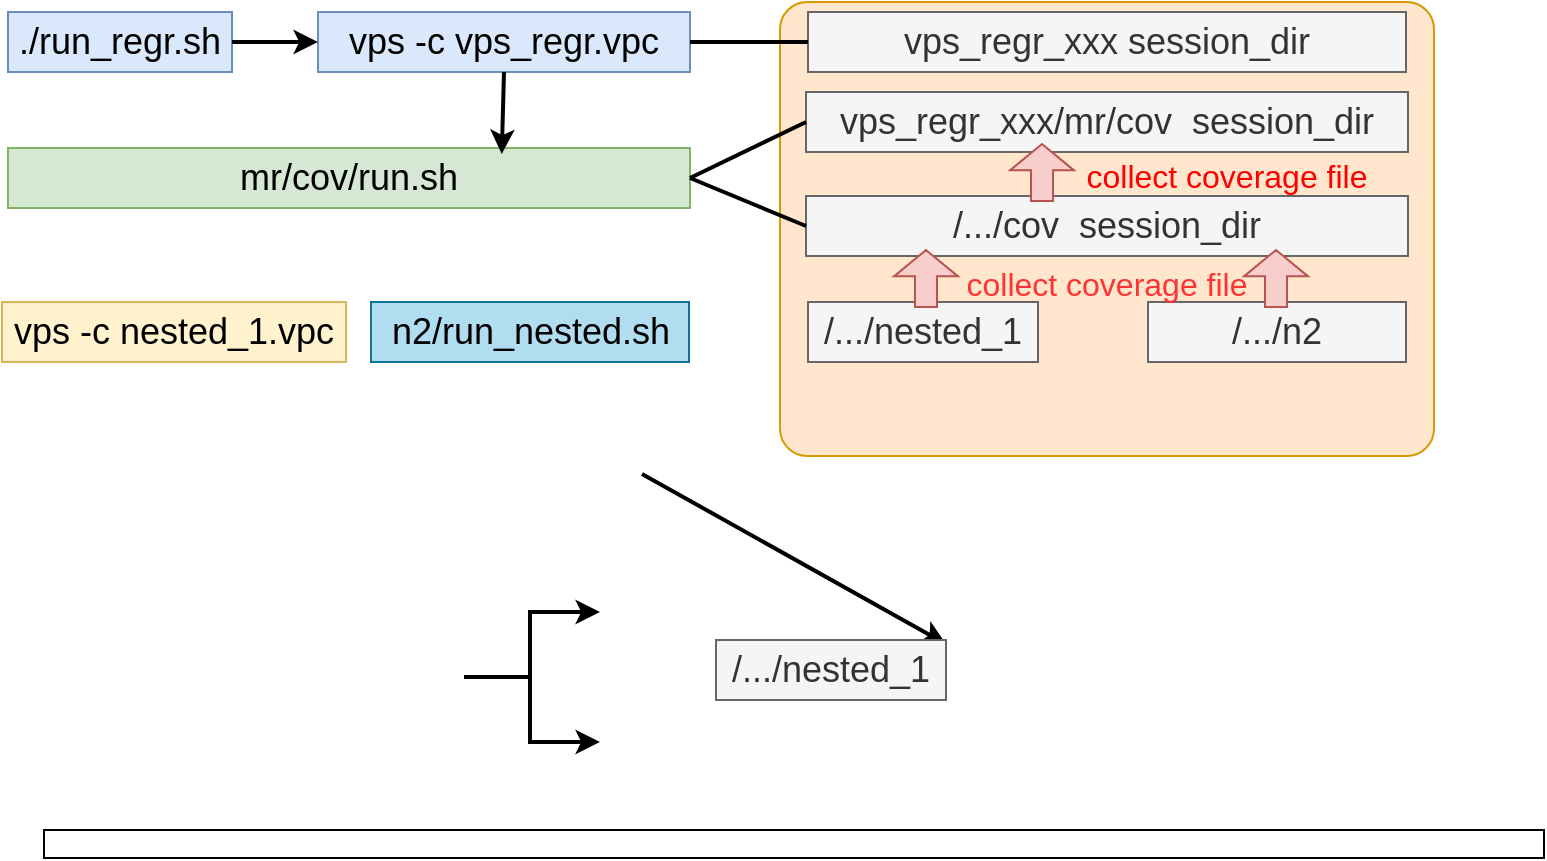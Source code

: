 <mxfile version="22.1.3" type="github">
  <diagram name="第 1 页" id="CNPN29gQGGgicb1FF7h-">
    <mxGraphModel dx="794" dy="478" grid="0" gridSize="10" guides="1" tooltips="1" connect="1" arrows="1" fold="1" page="1" pageScale="1" pageWidth="827" pageHeight="1169" math="0" shadow="0">
      <root>
        <mxCell id="0" />
        <mxCell id="1" parent="0" />
        <mxCell id="eLOrg-9Cc9pyKztP_usg-1" value="" style="rounded=1;whiteSpace=wrap;html=1;arcSize=6;fillColor=#ffe6cc;strokeColor=#d79b00;" vertex="1" parent="1">
          <mxGeometry x="425" y="46" width="327" height="227" as="geometry" />
        </mxCell>
        <mxCell id="eLOrg-9Cc9pyKztP_usg-3" value="./run_regr.sh" style="text;html=1;align=center;verticalAlign=middle;whiteSpace=wrap;rounded=0;fontSize=18;strokeColor=#6c8ebf;fillColor=#dae8fc;" vertex="1" parent="1">
          <mxGeometry x="39" y="51" width="112" height="30" as="geometry" />
        </mxCell>
        <mxCell id="eLOrg-9Cc9pyKztP_usg-4" value="vps -c vps_regr.vpc" style="text;html=1;align=center;verticalAlign=middle;whiteSpace=wrap;rounded=0;fontSize=18;strokeColor=#6c8ebf;fillColor=#dae8fc;" vertex="1" parent="1">
          <mxGeometry x="194" y="51" width="186" height="30" as="geometry" />
        </mxCell>
        <mxCell id="eLOrg-9Cc9pyKztP_usg-5" value="mr/cov/run.sh" style="text;html=1;align=center;verticalAlign=middle;whiteSpace=wrap;rounded=0;fontSize=18;strokeColor=#82b366;fillColor=#d5e8d4;" vertex="1" parent="1">
          <mxGeometry x="39" y="119" width="341" height="30" as="geometry" />
        </mxCell>
        <mxCell id="eLOrg-9Cc9pyKztP_usg-6" value="" style="endArrow=classic;html=1;rounded=0;exitX=1;exitY=0.5;exitDx=0;exitDy=0;entryX=0;entryY=0.5;entryDx=0;entryDy=0;strokeWidth=2;" edge="1" parent="1" source="eLOrg-9Cc9pyKztP_usg-3" target="eLOrg-9Cc9pyKztP_usg-4">
          <mxGeometry width="50" height="50" relative="1" as="geometry">
            <mxPoint x="367" y="258" as="sourcePoint" />
            <mxPoint x="417" y="208" as="targetPoint" />
          </mxGeometry>
        </mxCell>
        <mxCell id="eLOrg-9Cc9pyKztP_usg-7" value="" style="endArrow=classic;html=1;rounded=0;exitX=0.5;exitY=1;exitDx=0;exitDy=0;entryX=0.724;entryY=0.1;entryDx=0;entryDy=0;strokeWidth=2;entryPerimeter=0;" edge="1" parent="1" source="eLOrg-9Cc9pyKztP_usg-4" target="eLOrg-9Cc9pyKztP_usg-5">
          <mxGeometry width="50" height="50" relative="1" as="geometry">
            <mxPoint x="161" y="76" as="sourcePoint" />
            <mxPoint x="204" y="76" as="targetPoint" />
          </mxGeometry>
        </mxCell>
        <mxCell id="eLOrg-9Cc9pyKztP_usg-10" value="vps_regr_xxx/mr/cov&amp;nbsp; session_dir" style="text;html=1;align=center;verticalAlign=middle;whiteSpace=wrap;rounded=0;fontSize=18;strokeColor=#666666;fillColor=#f5f5f5;fontColor=#333333;" vertex="1" parent="1">
          <mxGeometry x="438" y="91" width="301" height="30" as="geometry" />
        </mxCell>
        <mxCell id="eLOrg-9Cc9pyKztP_usg-11" value="vps -c nested_1.vpc" style="text;html=1;align=center;verticalAlign=middle;whiteSpace=wrap;rounded=0;fontSize=18;strokeColor=#d6b656;fillColor=#fff2cc;" vertex="1" parent="1">
          <mxGeometry x="36" y="196" width="172" height="30" as="geometry" />
        </mxCell>
        <mxCell id="eLOrg-9Cc9pyKztP_usg-12" value="n2/run_nested.sh" style="text;html=1;align=center;verticalAlign=middle;whiteSpace=wrap;rounded=0;fontSize=18;strokeColor=#10739e;fillColor=#b1ddf0;" vertex="1" parent="1">
          <mxGeometry x="220.5" y="196" width="159" height="30" as="geometry" />
        </mxCell>
        <mxCell id="eLOrg-9Cc9pyKztP_usg-13" value="/.../n2" style="text;html=1;align=center;verticalAlign=middle;whiteSpace=wrap;rounded=0;fontSize=18;strokeColor=#666666;fillColor=#f5f5f5;fontColor=#333333;" vertex="1" parent="1">
          <mxGeometry x="609" y="196" width="129" height="30" as="geometry" />
        </mxCell>
        <mxCell id="eLOrg-9Cc9pyKztP_usg-15" value="" style="strokeWidth=2;html=1;shape=mxgraph.flowchart.annotation_2;align=left;labelPosition=right;pointerEvents=1;treeFolding=0;portConstraint=none;portConstraintRotation=0;comic=0;enumerate=0;dropTarget=0;fixDash=0;verticalAlign=middle;noLabel=0;snapToPoint=0;treeMoving=0;collapsible=0;" vertex="1" parent="1">
          <mxGeometry x="267" y="351" width="66" height="65" as="geometry" />
        </mxCell>
        <mxCell id="eLOrg-9Cc9pyKztP_usg-16" value="" style="endArrow=classic;html=1;rounded=0;strokeWidth=2;" edge="1" parent="1">
          <mxGeometry width="50" height="50" relative="1" as="geometry">
            <mxPoint x="300" y="351" as="sourcePoint" />
            <mxPoint x="335" y="351" as="targetPoint" />
          </mxGeometry>
        </mxCell>
        <mxCell id="eLOrg-9Cc9pyKztP_usg-17" value="" style="endArrow=classic;html=1;rounded=0;strokeWidth=2;" edge="1" parent="1">
          <mxGeometry width="50" height="50" relative="1" as="geometry">
            <mxPoint x="300" y="416" as="sourcePoint" />
            <mxPoint x="335" y="416" as="targetPoint" />
          </mxGeometry>
        </mxCell>
        <mxCell id="eLOrg-9Cc9pyKztP_usg-18" value="" style="endArrow=classic;html=1;rounded=0;strokeWidth=2;entryX=0;entryY=0.5;entryDx=0;entryDy=0;exitX=1;exitY=0.5;exitDx=0;exitDy=0;" edge="1" parent="1">
          <mxGeometry width="50" height="50" relative="1" as="geometry">
            <mxPoint x="356" y="282" as="sourcePoint" />
            <mxPoint x="508" y="367" as="targetPoint" />
          </mxGeometry>
        </mxCell>
        <mxCell id="eLOrg-9Cc9pyKztP_usg-19" value="" style="rounded=0;whiteSpace=wrap;html=1;fillColor=none;" vertex="1" parent="1">
          <mxGeometry x="57" y="460" width="750" height="14" as="geometry" />
        </mxCell>
        <mxCell id="eLOrg-9Cc9pyKztP_usg-20" value="vps_regr_xxx session_dir" style="text;html=1;align=center;verticalAlign=middle;whiteSpace=wrap;rounded=0;fontSize=18;strokeColor=#666666;fillColor=#f5f5f5;fontColor=#333333;" vertex="1" parent="1">
          <mxGeometry x="439" y="51" width="299" height="30" as="geometry" />
        </mxCell>
        <mxCell id="eLOrg-9Cc9pyKztP_usg-21" value="" style="endArrow=none;html=1;rounded=0;strokeWidth=2;entryX=0;entryY=0.5;entryDx=0;entryDy=0;exitX=1;exitY=0.5;exitDx=0;exitDy=0;endFill=0;" edge="1" parent="1" source="eLOrg-9Cc9pyKztP_usg-5" target="eLOrg-9Cc9pyKztP_usg-10">
          <mxGeometry width="50" height="50" relative="1" as="geometry">
            <mxPoint x="447" y="421" as="sourcePoint" />
            <mxPoint x="490" y="421" as="targetPoint" />
          </mxGeometry>
        </mxCell>
        <mxCell id="eLOrg-9Cc9pyKztP_usg-22" value="/.../cov&amp;nbsp; session_dir" style="text;html=1;align=center;verticalAlign=middle;whiteSpace=wrap;rounded=0;fontSize=18;strokeColor=#666666;fillColor=#f5f5f5;fontColor=#333333;" vertex="1" parent="1">
          <mxGeometry x="438" y="143" width="301" height="30" as="geometry" />
        </mxCell>
        <mxCell id="eLOrg-9Cc9pyKztP_usg-23" value="" style="endArrow=none;html=1;rounded=0;strokeWidth=2;exitX=1;exitY=0.5;exitDx=0;exitDy=0;entryX=0;entryY=0.5;entryDx=0;entryDy=0;endFill=0;" edge="1" parent="1" source="eLOrg-9Cc9pyKztP_usg-5" target="eLOrg-9Cc9pyKztP_usg-22">
          <mxGeometry width="50" height="50" relative="1" as="geometry">
            <mxPoint x="390" y="148" as="sourcePoint" />
            <mxPoint x="448" y="128" as="targetPoint" />
          </mxGeometry>
        </mxCell>
        <mxCell id="eLOrg-9Cc9pyKztP_usg-24" value="" style="endArrow=none;html=1;rounded=0;strokeWidth=2;exitX=1;exitY=0.5;exitDx=0;exitDy=0;entryX=0;entryY=0.5;entryDx=0;entryDy=0;endFill=0;" edge="1" parent="1" source="eLOrg-9Cc9pyKztP_usg-4" target="eLOrg-9Cc9pyKztP_usg-20">
          <mxGeometry width="50" height="50" relative="1" as="geometry">
            <mxPoint x="390" y="148" as="sourcePoint" />
            <mxPoint x="448" y="173" as="targetPoint" />
          </mxGeometry>
        </mxCell>
        <mxCell id="eLOrg-9Cc9pyKztP_usg-14" value="" style="shape=flexArrow;endArrow=classic;html=1;rounded=0;fillColor=#f8cecc;strokeColor=#b85450;width=11;endSize=4.06;" edge="1" parent="1">
          <mxGeometry width="50" height="50" relative="1" as="geometry">
            <mxPoint x="556" y="146" as="sourcePoint" />
            <mxPoint x="556" y="116.5" as="targetPoint" />
          </mxGeometry>
        </mxCell>
        <mxCell id="eLOrg-9Cc9pyKztP_usg-25" value="collect coverage file" style="text;html=1;align=center;verticalAlign=middle;whiteSpace=wrap;rounded=0;fontSize=16;fontColor=#FF0000;" vertex="1" parent="1">
          <mxGeometry x="558" y="118" width="181" height="30" as="geometry" />
        </mxCell>
        <mxCell id="eLOrg-9Cc9pyKztP_usg-26" value="/.../nested_1" style="text;html=1;align=center;verticalAlign=middle;whiteSpace=wrap;rounded=0;fontSize=18;strokeColor=#666666;fillColor=#f5f5f5;fontColor=#333333;" vertex="1" parent="1">
          <mxGeometry x="439" y="196" width="115" height="30" as="geometry" />
        </mxCell>
        <mxCell id="eLOrg-9Cc9pyKztP_usg-27" value="/.../nested_1" style="text;html=1;align=center;verticalAlign=middle;whiteSpace=wrap;rounded=0;fontSize=18;strokeColor=#666666;fillColor=#f5f5f5;fontColor=#333333;" vertex="1" parent="1">
          <mxGeometry x="393" y="365" width="115" height="30" as="geometry" />
        </mxCell>
        <mxCell id="eLOrg-9Cc9pyKztP_usg-28" value="" style="shape=flexArrow;endArrow=classic;html=1;rounded=0;fillColor=#f8cecc;strokeColor=#b85450;width=11;endSize=4.06;" edge="1" parent="1">
          <mxGeometry width="50" height="50" relative="1" as="geometry">
            <mxPoint x="498" y="199" as="sourcePoint" />
            <mxPoint x="498" y="169.5" as="targetPoint" />
          </mxGeometry>
        </mxCell>
        <mxCell id="eLOrg-9Cc9pyKztP_usg-29" value="" style="shape=flexArrow;endArrow=classic;html=1;rounded=0;fillColor=#f8cecc;strokeColor=#b85450;width=11;endSize=4.06;" edge="1" parent="1">
          <mxGeometry width="50" height="50" relative="1" as="geometry">
            <mxPoint x="673" y="199" as="sourcePoint" />
            <mxPoint x="673" y="169.5" as="targetPoint" />
          </mxGeometry>
        </mxCell>
        <mxCell id="eLOrg-9Cc9pyKztP_usg-30" value="collect coverage file" style="text;html=1;align=center;verticalAlign=middle;whiteSpace=wrap;rounded=0;fontSize=16;fontColor=#FF3333;" vertex="1" parent="1">
          <mxGeometry x="498" y="172" width="181" height="30" as="geometry" />
        </mxCell>
      </root>
    </mxGraphModel>
  </diagram>
</mxfile>
